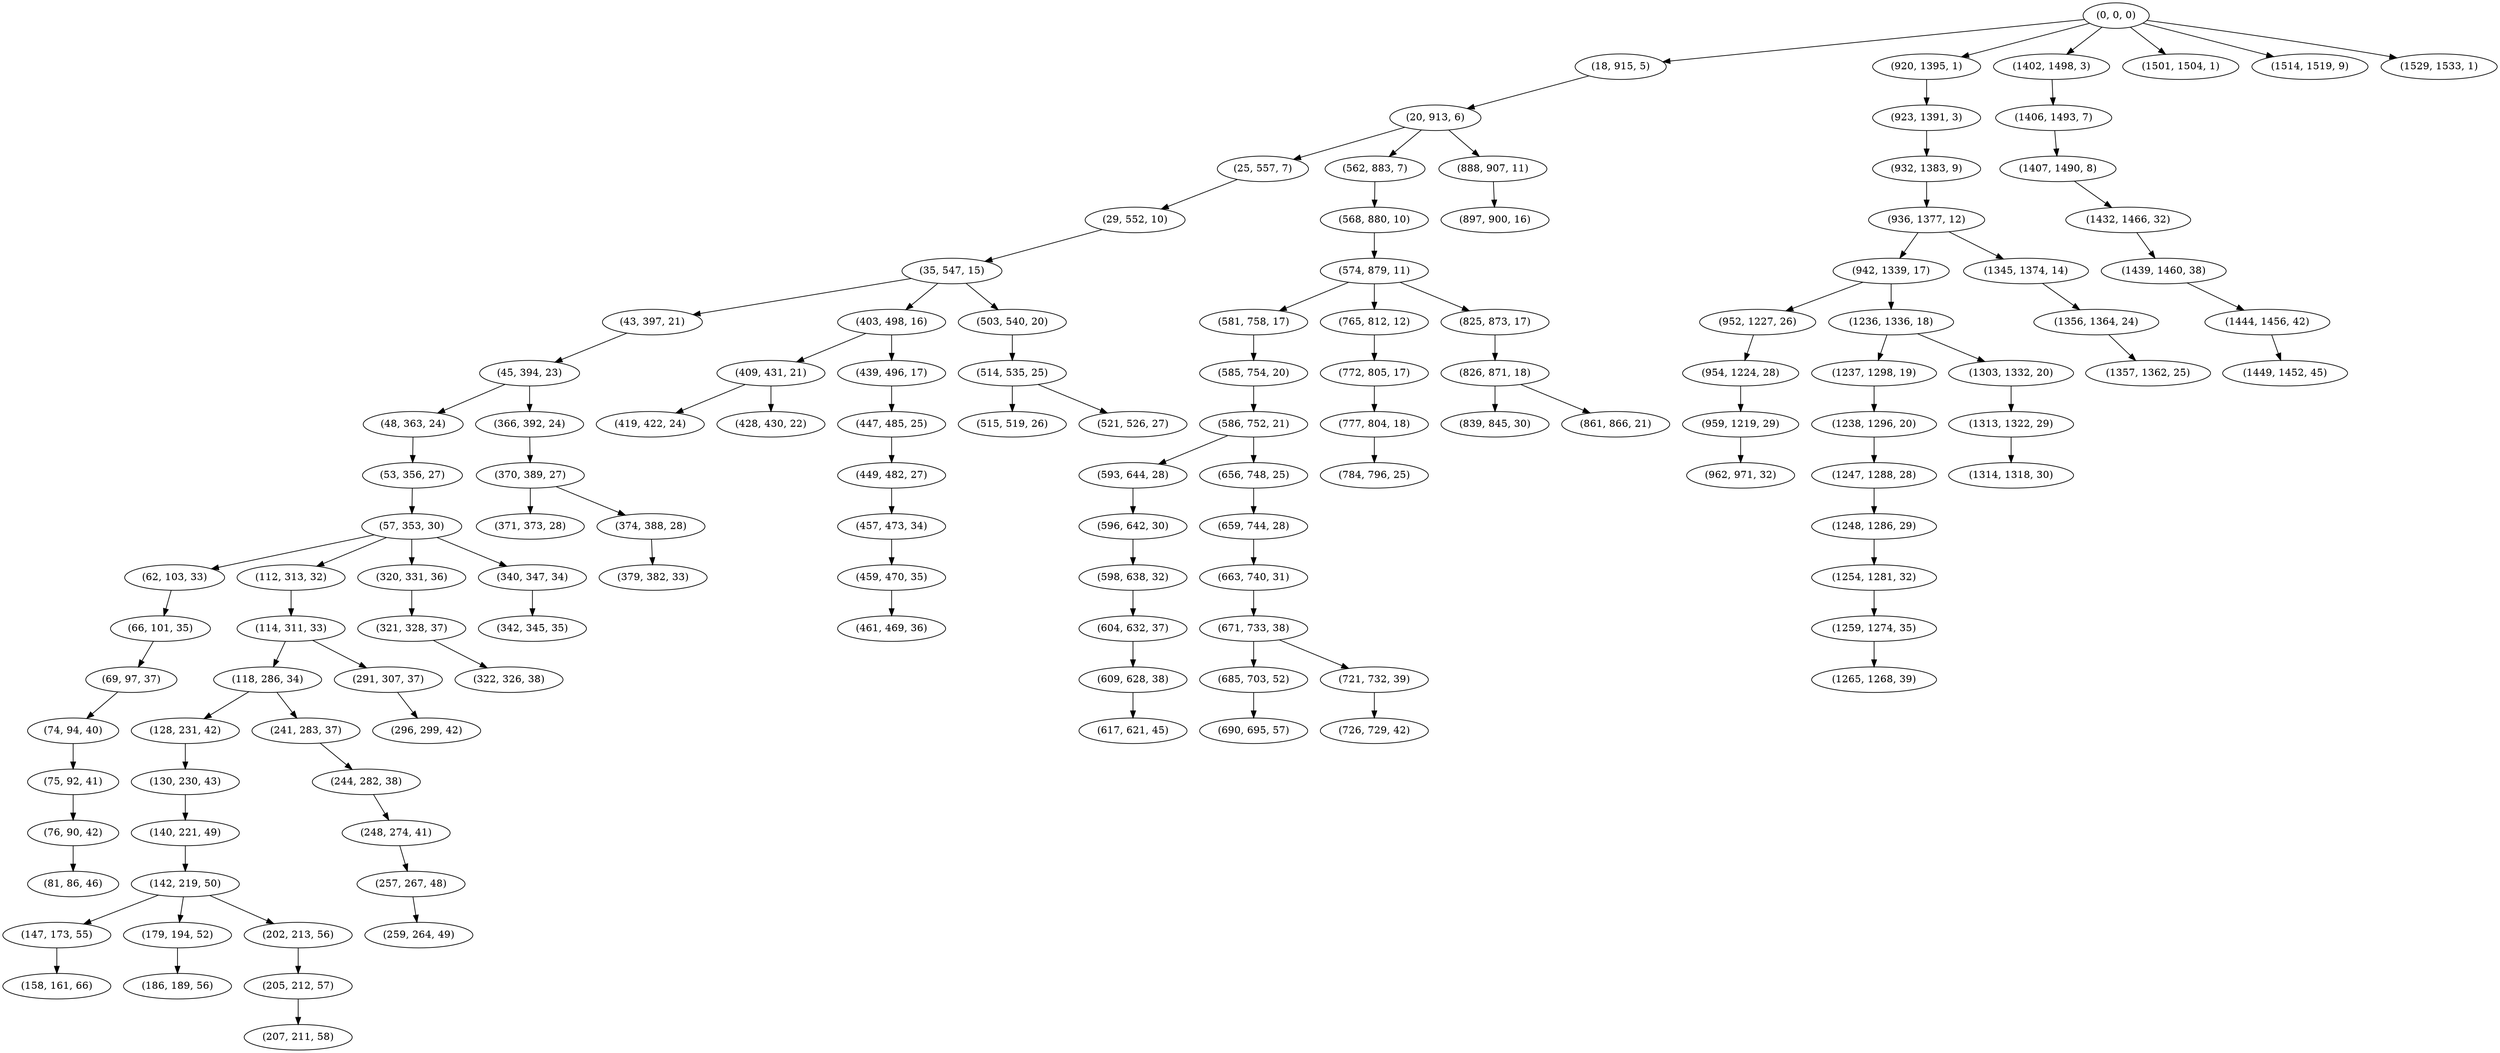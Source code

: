 digraph tree {
    "(0, 0, 0)";
    "(18, 915, 5)";
    "(20, 913, 6)";
    "(25, 557, 7)";
    "(29, 552, 10)";
    "(35, 547, 15)";
    "(43, 397, 21)";
    "(45, 394, 23)";
    "(48, 363, 24)";
    "(53, 356, 27)";
    "(57, 353, 30)";
    "(62, 103, 33)";
    "(66, 101, 35)";
    "(69, 97, 37)";
    "(74, 94, 40)";
    "(75, 92, 41)";
    "(76, 90, 42)";
    "(81, 86, 46)";
    "(112, 313, 32)";
    "(114, 311, 33)";
    "(118, 286, 34)";
    "(128, 231, 42)";
    "(130, 230, 43)";
    "(140, 221, 49)";
    "(142, 219, 50)";
    "(147, 173, 55)";
    "(158, 161, 66)";
    "(179, 194, 52)";
    "(186, 189, 56)";
    "(202, 213, 56)";
    "(205, 212, 57)";
    "(207, 211, 58)";
    "(241, 283, 37)";
    "(244, 282, 38)";
    "(248, 274, 41)";
    "(257, 267, 48)";
    "(259, 264, 49)";
    "(291, 307, 37)";
    "(296, 299, 42)";
    "(320, 331, 36)";
    "(321, 328, 37)";
    "(322, 326, 38)";
    "(340, 347, 34)";
    "(342, 345, 35)";
    "(366, 392, 24)";
    "(370, 389, 27)";
    "(371, 373, 28)";
    "(374, 388, 28)";
    "(379, 382, 33)";
    "(403, 498, 16)";
    "(409, 431, 21)";
    "(419, 422, 24)";
    "(428, 430, 22)";
    "(439, 496, 17)";
    "(447, 485, 25)";
    "(449, 482, 27)";
    "(457, 473, 34)";
    "(459, 470, 35)";
    "(461, 469, 36)";
    "(503, 540, 20)";
    "(514, 535, 25)";
    "(515, 519, 26)";
    "(521, 526, 27)";
    "(562, 883, 7)";
    "(568, 880, 10)";
    "(574, 879, 11)";
    "(581, 758, 17)";
    "(585, 754, 20)";
    "(586, 752, 21)";
    "(593, 644, 28)";
    "(596, 642, 30)";
    "(598, 638, 32)";
    "(604, 632, 37)";
    "(609, 628, 38)";
    "(617, 621, 45)";
    "(656, 748, 25)";
    "(659, 744, 28)";
    "(663, 740, 31)";
    "(671, 733, 38)";
    "(685, 703, 52)";
    "(690, 695, 57)";
    "(721, 732, 39)";
    "(726, 729, 42)";
    "(765, 812, 12)";
    "(772, 805, 17)";
    "(777, 804, 18)";
    "(784, 796, 25)";
    "(825, 873, 17)";
    "(826, 871, 18)";
    "(839, 845, 30)";
    "(861, 866, 21)";
    "(888, 907, 11)";
    "(897, 900, 16)";
    "(920, 1395, 1)";
    "(923, 1391, 3)";
    "(932, 1383, 9)";
    "(936, 1377, 12)";
    "(942, 1339, 17)";
    "(952, 1227, 26)";
    "(954, 1224, 28)";
    "(959, 1219, 29)";
    "(962, 971, 32)";
    "(1236, 1336, 18)";
    "(1237, 1298, 19)";
    "(1238, 1296, 20)";
    "(1247, 1288, 28)";
    "(1248, 1286, 29)";
    "(1254, 1281, 32)";
    "(1259, 1274, 35)";
    "(1265, 1268, 39)";
    "(1303, 1332, 20)";
    "(1313, 1322, 29)";
    "(1314, 1318, 30)";
    "(1345, 1374, 14)";
    "(1356, 1364, 24)";
    "(1357, 1362, 25)";
    "(1402, 1498, 3)";
    "(1406, 1493, 7)";
    "(1407, 1490, 8)";
    "(1432, 1466, 32)";
    "(1439, 1460, 38)";
    "(1444, 1456, 42)";
    "(1449, 1452, 45)";
    "(1501, 1504, 1)";
    "(1514, 1519, 9)";
    "(1529, 1533, 1)";
    "(0, 0, 0)" -> "(18, 915, 5)";
    "(0, 0, 0)" -> "(920, 1395, 1)";
    "(0, 0, 0)" -> "(1402, 1498, 3)";
    "(0, 0, 0)" -> "(1501, 1504, 1)";
    "(0, 0, 0)" -> "(1514, 1519, 9)";
    "(0, 0, 0)" -> "(1529, 1533, 1)";
    "(18, 915, 5)" -> "(20, 913, 6)";
    "(20, 913, 6)" -> "(25, 557, 7)";
    "(20, 913, 6)" -> "(562, 883, 7)";
    "(20, 913, 6)" -> "(888, 907, 11)";
    "(25, 557, 7)" -> "(29, 552, 10)";
    "(29, 552, 10)" -> "(35, 547, 15)";
    "(35, 547, 15)" -> "(43, 397, 21)";
    "(35, 547, 15)" -> "(403, 498, 16)";
    "(35, 547, 15)" -> "(503, 540, 20)";
    "(43, 397, 21)" -> "(45, 394, 23)";
    "(45, 394, 23)" -> "(48, 363, 24)";
    "(45, 394, 23)" -> "(366, 392, 24)";
    "(48, 363, 24)" -> "(53, 356, 27)";
    "(53, 356, 27)" -> "(57, 353, 30)";
    "(57, 353, 30)" -> "(62, 103, 33)";
    "(57, 353, 30)" -> "(112, 313, 32)";
    "(57, 353, 30)" -> "(320, 331, 36)";
    "(57, 353, 30)" -> "(340, 347, 34)";
    "(62, 103, 33)" -> "(66, 101, 35)";
    "(66, 101, 35)" -> "(69, 97, 37)";
    "(69, 97, 37)" -> "(74, 94, 40)";
    "(74, 94, 40)" -> "(75, 92, 41)";
    "(75, 92, 41)" -> "(76, 90, 42)";
    "(76, 90, 42)" -> "(81, 86, 46)";
    "(112, 313, 32)" -> "(114, 311, 33)";
    "(114, 311, 33)" -> "(118, 286, 34)";
    "(114, 311, 33)" -> "(291, 307, 37)";
    "(118, 286, 34)" -> "(128, 231, 42)";
    "(118, 286, 34)" -> "(241, 283, 37)";
    "(128, 231, 42)" -> "(130, 230, 43)";
    "(130, 230, 43)" -> "(140, 221, 49)";
    "(140, 221, 49)" -> "(142, 219, 50)";
    "(142, 219, 50)" -> "(147, 173, 55)";
    "(142, 219, 50)" -> "(179, 194, 52)";
    "(142, 219, 50)" -> "(202, 213, 56)";
    "(147, 173, 55)" -> "(158, 161, 66)";
    "(179, 194, 52)" -> "(186, 189, 56)";
    "(202, 213, 56)" -> "(205, 212, 57)";
    "(205, 212, 57)" -> "(207, 211, 58)";
    "(241, 283, 37)" -> "(244, 282, 38)";
    "(244, 282, 38)" -> "(248, 274, 41)";
    "(248, 274, 41)" -> "(257, 267, 48)";
    "(257, 267, 48)" -> "(259, 264, 49)";
    "(291, 307, 37)" -> "(296, 299, 42)";
    "(320, 331, 36)" -> "(321, 328, 37)";
    "(321, 328, 37)" -> "(322, 326, 38)";
    "(340, 347, 34)" -> "(342, 345, 35)";
    "(366, 392, 24)" -> "(370, 389, 27)";
    "(370, 389, 27)" -> "(371, 373, 28)";
    "(370, 389, 27)" -> "(374, 388, 28)";
    "(374, 388, 28)" -> "(379, 382, 33)";
    "(403, 498, 16)" -> "(409, 431, 21)";
    "(403, 498, 16)" -> "(439, 496, 17)";
    "(409, 431, 21)" -> "(419, 422, 24)";
    "(409, 431, 21)" -> "(428, 430, 22)";
    "(439, 496, 17)" -> "(447, 485, 25)";
    "(447, 485, 25)" -> "(449, 482, 27)";
    "(449, 482, 27)" -> "(457, 473, 34)";
    "(457, 473, 34)" -> "(459, 470, 35)";
    "(459, 470, 35)" -> "(461, 469, 36)";
    "(503, 540, 20)" -> "(514, 535, 25)";
    "(514, 535, 25)" -> "(515, 519, 26)";
    "(514, 535, 25)" -> "(521, 526, 27)";
    "(562, 883, 7)" -> "(568, 880, 10)";
    "(568, 880, 10)" -> "(574, 879, 11)";
    "(574, 879, 11)" -> "(581, 758, 17)";
    "(574, 879, 11)" -> "(765, 812, 12)";
    "(574, 879, 11)" -> "(825, 873, 17)";
    "(581, 758, 17)" -> "(585, 754, 20)";
    "(585, 754, 20)" -> "(586, 752, 21)";
    "(586, 752, 21)" -> "(593, 644, 28)";
    "(586, 752, 21)" -> "(656, 748, 25)";
    "(593, 644, 28)" -> "(596, 642, 30)";
    "(596, 642, 30)" -> "(598, 638, 32)";
    "(598, 638, 32)" -> "(604, 632, 37)";
    "(604, 632, 37)" -> "(609, 628, 38)";
    "(609, 628, 38)" -> "(617, 621, 45)";
    "(656, 748, 25)" -> "(659, 744, 28)";
    "(659, 744, 28)" -> "(663, 740, 31)";
    "(663, 740, 31)" -> "(671, 733, 38)";
    "(671, 733, 38)" -> "(685, 703, 52)";
    "(671, 733, 38)" -> "(721, 732, 39)";
    "(685, 703, 52)" -> "(690, 695, 57)";
    "(721, 732, 39)" -> "(726, 729, 42)";
    "(765, 812, 12)" -> "(772, 805, 17)";
    "(772, 805, 17)" -> "(777, 804, 18)";
    "(777, 804, 18)" -> "(784, 796, 25)";
    "(825, 873, 17)" -> "(826, 871, 18)";
    "(826, 871, 18)" -> "(839, 845, 30)";
    "(826, 871, 18)" -> "(861, 866, 21)";
    "(888, 907, 11)" -> "(897, 900, 16)";
    "(920, 1395, 1)" -> "(923, 1391, 3)";
    "(923, 1391, 3)" -> "(932, 1383, 9)";
    "(932, 1383, 9)" -> "(936, 1377, 12)";
    "(936, 1377, 12)" -> "(942, 1339, 17)";
    "(936, 1377, 12)" -> "(1345, 1374, 14)";
    "(942, 1339, 17)" -> "(952, 1227, 26)";
    "(942, 1339, 17)" -> "(1236, 1336, 18)";
    "(952, 1227, 26)" -> "(954, 1224, 28)";
    "(954, 1224, 28)" -> "(959, 1219, 29)";
    "(959, 1219, 29)" -> "(962, 971, 32)";
    "(1236, 1336, 18)" -> "(1237, 1298, 19)";
    "(1236, 1336, 18)" -> "(1303, 1332, 20)";
    "(1237, 1298, 19)" -> "(1238, 1296, 20)";
    "(1238, 1296, 20)" -> "(1247, 1288, 28)";
    "(1247, 1288, 28)" -> "(1248, 1286, 29)";
    "(1248, 1286, 29)" -> "(1254, 1281, 32)";
    "(1254, 1281, 32)" -> "(1259, 1274, 35)";
    "(1259, 1274, 35)" -> "(1265, 1268, 39)";
    "(1303, 1332, 20)" -> "(1313, 1322, 29)";
    "(1313, 1322, 29)" -> "(1314, 1318, 30)";
    "(1345, 1374, 14)" -> "(1356, 1364, 24)";
    "(1356, 1364, 24)" -> "(1357, 1362, 25)";
    "(1402, 1498, 3)" -> "(1406, 1493, 7)";
    "(1406, 1493, 7)" -> "(1407, 1490, 8)";
    "(1407, 1490, 8)" -> "(1432, 1466, 32)";
    "(1432, 1466, 32)" -> "(1439, 1460, 38)";
    "(1439, 1460, 38)" -> "(1444, 1456, 42)";
    "(1444, 1456, 42)" -> "(1449, 1452, 45)";
}
